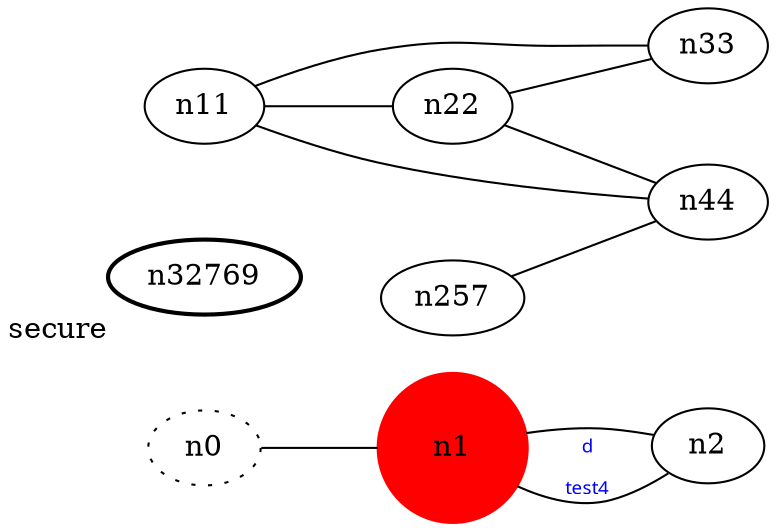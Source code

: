 graph test4 {
	rankdir=LR;
	fontcolor=blue; /* c0; c1; c0 -- c1 */
	n0 [style=dotted, fillcoแlor="#123456"]; // c2; c3; c-6047072 -- c3
	n1 [height=1, width=1, color=red, style=filled];
	n32769 [style=bold, xlabel="secure"];
	n0 -- n1 -- n2[sty le=dashed];
	n1 -- n2 [fontname="comic sans", label="d\n\l\G", fontcolor=blue, fontsize=9];
	n11 -- n22;
	n11 -- n33;
	n11 -- n44;
	n22 -- n33;
	n22 -- n44;
	n257 -- n44;
}
